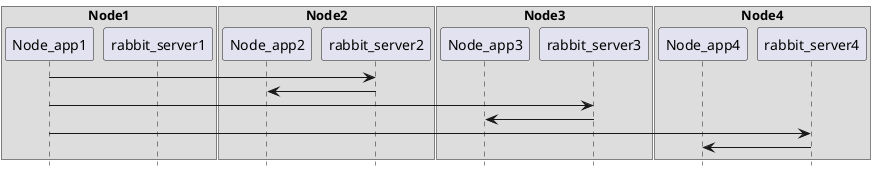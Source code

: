 @startuml simple

hide footbox

box "Node1"
participant Node_app1
participant rabbit_server1
end box

box "Node2"
participant Node_app2
participant rabbit_server2
end box

box "Node3"
participant Node_app3
participant rabbit_server3
end box

box "Node4"
participant Node_app4
participant rabbit_server4
end box

Node_app1 -> rabbit_server2
Node_app2 <- rabbit_server2

Node_app1 -> rabbit_server3
Node_app3 <- rabbit_server3

Node_app1 -> rabbit_server4
Node_app4 <- rabbit_server4

@enduml